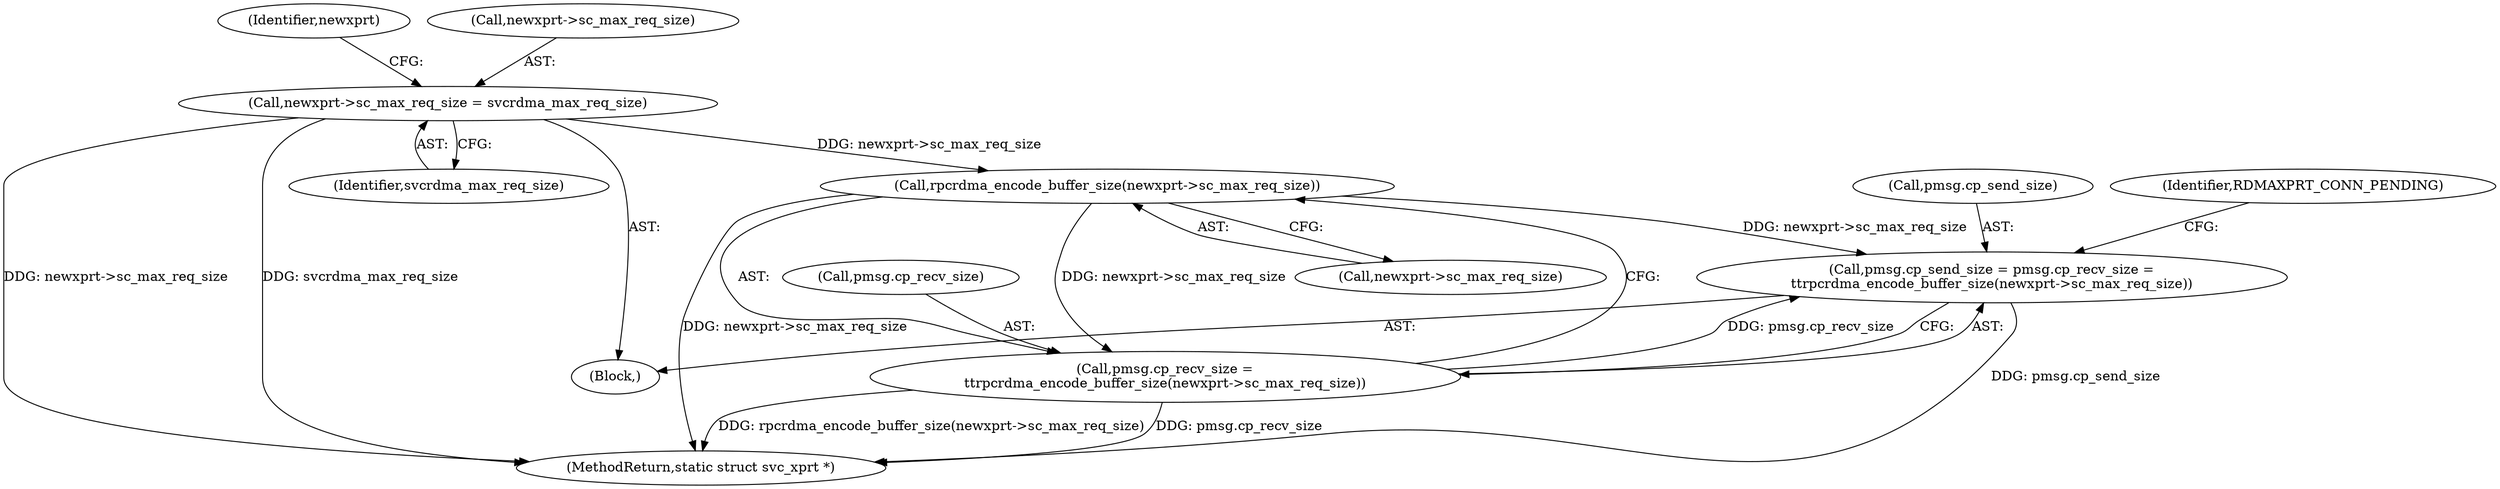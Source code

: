 digraph "0_linux_c70422f760c120480fee4de6c38804c72aa26bc1_44@pointer" {
"1000637" [label="(Call,rpcrdma_encode_buffer_size(newxprt->sc_max_req_size))"];
"1000218" [label="(Call,newxprt->sc_max_req_size = svcrdma_max_req_size)"];
"1000629" [label="(Call,pmsg.cp_send_size = pmsg.cp_recv_size =\n\t\trpcrdma_encode_buffer_size(newxprt->sc_max_req_size))"];
"1000633" [label="(Call,pmsg.cp_recv_size =\n\t\trpcrdma_encode_buffer_size(newxprt->sc_max_req_size))"];
"1000113" [label="(Block,)"];
"1000637" [label="(Call,rpcrdma_encode_buffer_size(newxprt->sc_max_req_size))"];
"1000222" [label="(Identifier,svcrdma_max_req_size)"];
"1000630" [label="(Call,pmsg.cp_send_size)"];
"1000629" [label="(Call,pmsg.cp_send_size = pmsg.cp_recv_size =\n\t\trpcrdma_encode_buffer_size(newxprt->sc_max_req_size))"];
"1000225" [label="(Identifier,newxprt)"];
"1000633" [label="(Call,pmsg.cp_recv_size =\n\t\trpcrdma_encode_buffer_size(newxprt->sc_max_req_size))"];
"1000219" [label="(Call,newxprt->sc_max_req_size)"];
"1000638" [label="(Call,newxprt->sc_max_req_size)"];
"1000218" [label="(Call,newxprt->sc_max_req_size = svcrdma_max_req_size)"];
"1000642" [label="(Identifier,RDMAXPRT_CONN_PENDING)"];
"1000797" [label="(MethodReturn,static struct svc_xprt *)"];
"1000634" [label="(Call,pmsg.cp_recv_size)"];
"1000637" -> "1000633"  [label="AST: "];
"1000637" -> "1000638"  [label="CFG: "];
"1000638" -> "1000637"  [label="AST: "];
"1000633" -> "1000637"  [label="CFG: "];
"1000637" -> "1000797"  [label="DDG: newxprt->sc_max_req_size"];
"1000637" -> "1000629"  [label="DDG: newxprt->sc_max_req_size"];
"1000637" -> "1000633"  [label="DDG: newxprt->sc_max_req_size"];
"1000218" -> "1000637"  [label="DDG: newxprt->sc_max_req_size"];
"1000218" -> "1000113"  [label="AST: "];
"1000218" -> "1000222"  [label="CFG: "];
"1000219" -> "1000218"  [label="AST: "];
"1000222" -> "1000218"  [label="AST: "];
"1000225" -> "1000218"  [label="CFG: "];
"1000218" -> "1000797"  [label="DDG: newxprt->sc_max_req_size"];
"1000218" -> "1000797"  [label="DDG: svcrdma_max_req_size"];
"1000629" -> "1000113"  [label="AST: "];
"1000629" -> "1000633"  [label="CFG: "];
"1000630" -> "1000629"  [label="AST: "];
"1000633" -> "1000629"  [label="AST: "];
"1000642" -> "1000629"  [label="CFG: "];
"1000629" -> "1000797"  [label="DDG: pmsg.cp_send_size"];
"1000633" -> "1000629"  [label="DDG: pmsg.cp_recv_size"];
"1000634" -> "1000633"  [label="AST: "];
"1000633" -> "1000797"  [label="DDG: rpcrdma_encode_buffer_size(newxprt->sc_max_req_size)"];
"1000633" -> "1000797"  [label="DDG: pmsg.cp_recv_size"];
}
